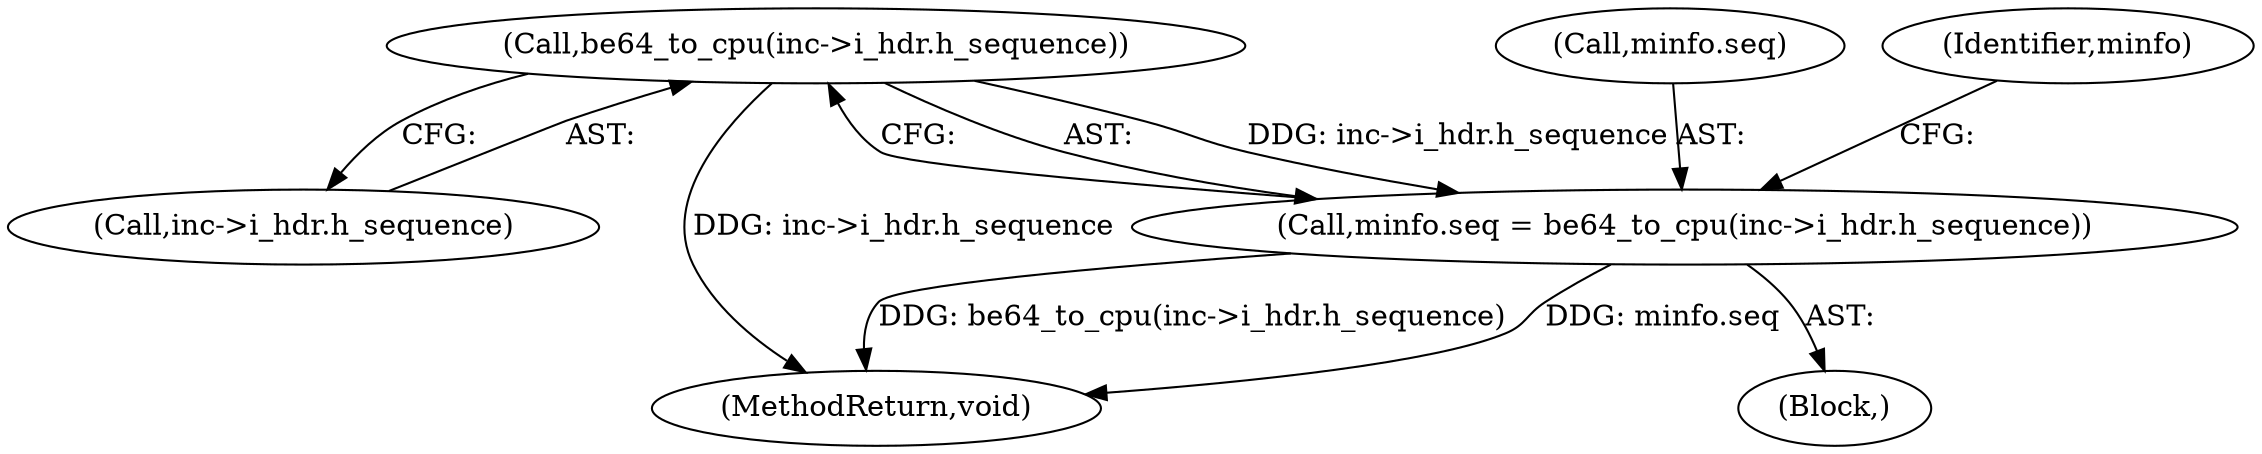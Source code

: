 digraph "0_linux_4116def2337991b39919f3b448326e21c40e0dbb@pointer" {
"1000112" [label="(Call,be64_to_cpu(inc->i_hdr.h_sequence))"];
"1000108" [label="(Call,minfo.seq = be64_to_cpu(inc->i_hdr.h_sequence))"];
"1000113" [label="(Call,inc->i_hdr.h_sequence)"];
"1000109" [label="(Call,minfo.seq)"];
"1000106" [label="(Block,)"];
"1000112" [label="(Call,be64_to_cpu(inc->i_hdr.h_sequence))"];
"1000120" [label="(Identifier,minfo)"];
"1000200" [label="(MethodReturn,void)"];
"1000108" [label="(Call,minfo.seq = be64_to_cpu(inc->i_hdr.h_sequence))"];
"1000112" -> "1000108"  [label="AST: "];
"1000112" -> "1000113"  [label="CFG: "];
"1000113" -> "1000112"  [label="AST: "];
"1000108" -> "1000112"  [label="CFG: "];
"1000112" -> "1000200"  [label="DDG: inc->i_hdr.h_sequence"];
"1000112" -> "1000108"  [label="DDG: inc->i_hdr.h_sequence"];
"1000108" -> "1000106"  [label="AST: "];
"1000109" -> "1000108"  [label="AST: "];
"1000120" -> "1000108"  [label="CFG: "];
"1000108" -> "1000200"  [label="DDG: be64_to_cpu(inc->i_hdr.h_sequence)"];
"1000108" -> "1000200"  [label="DDG: minfo.seq"];
}
